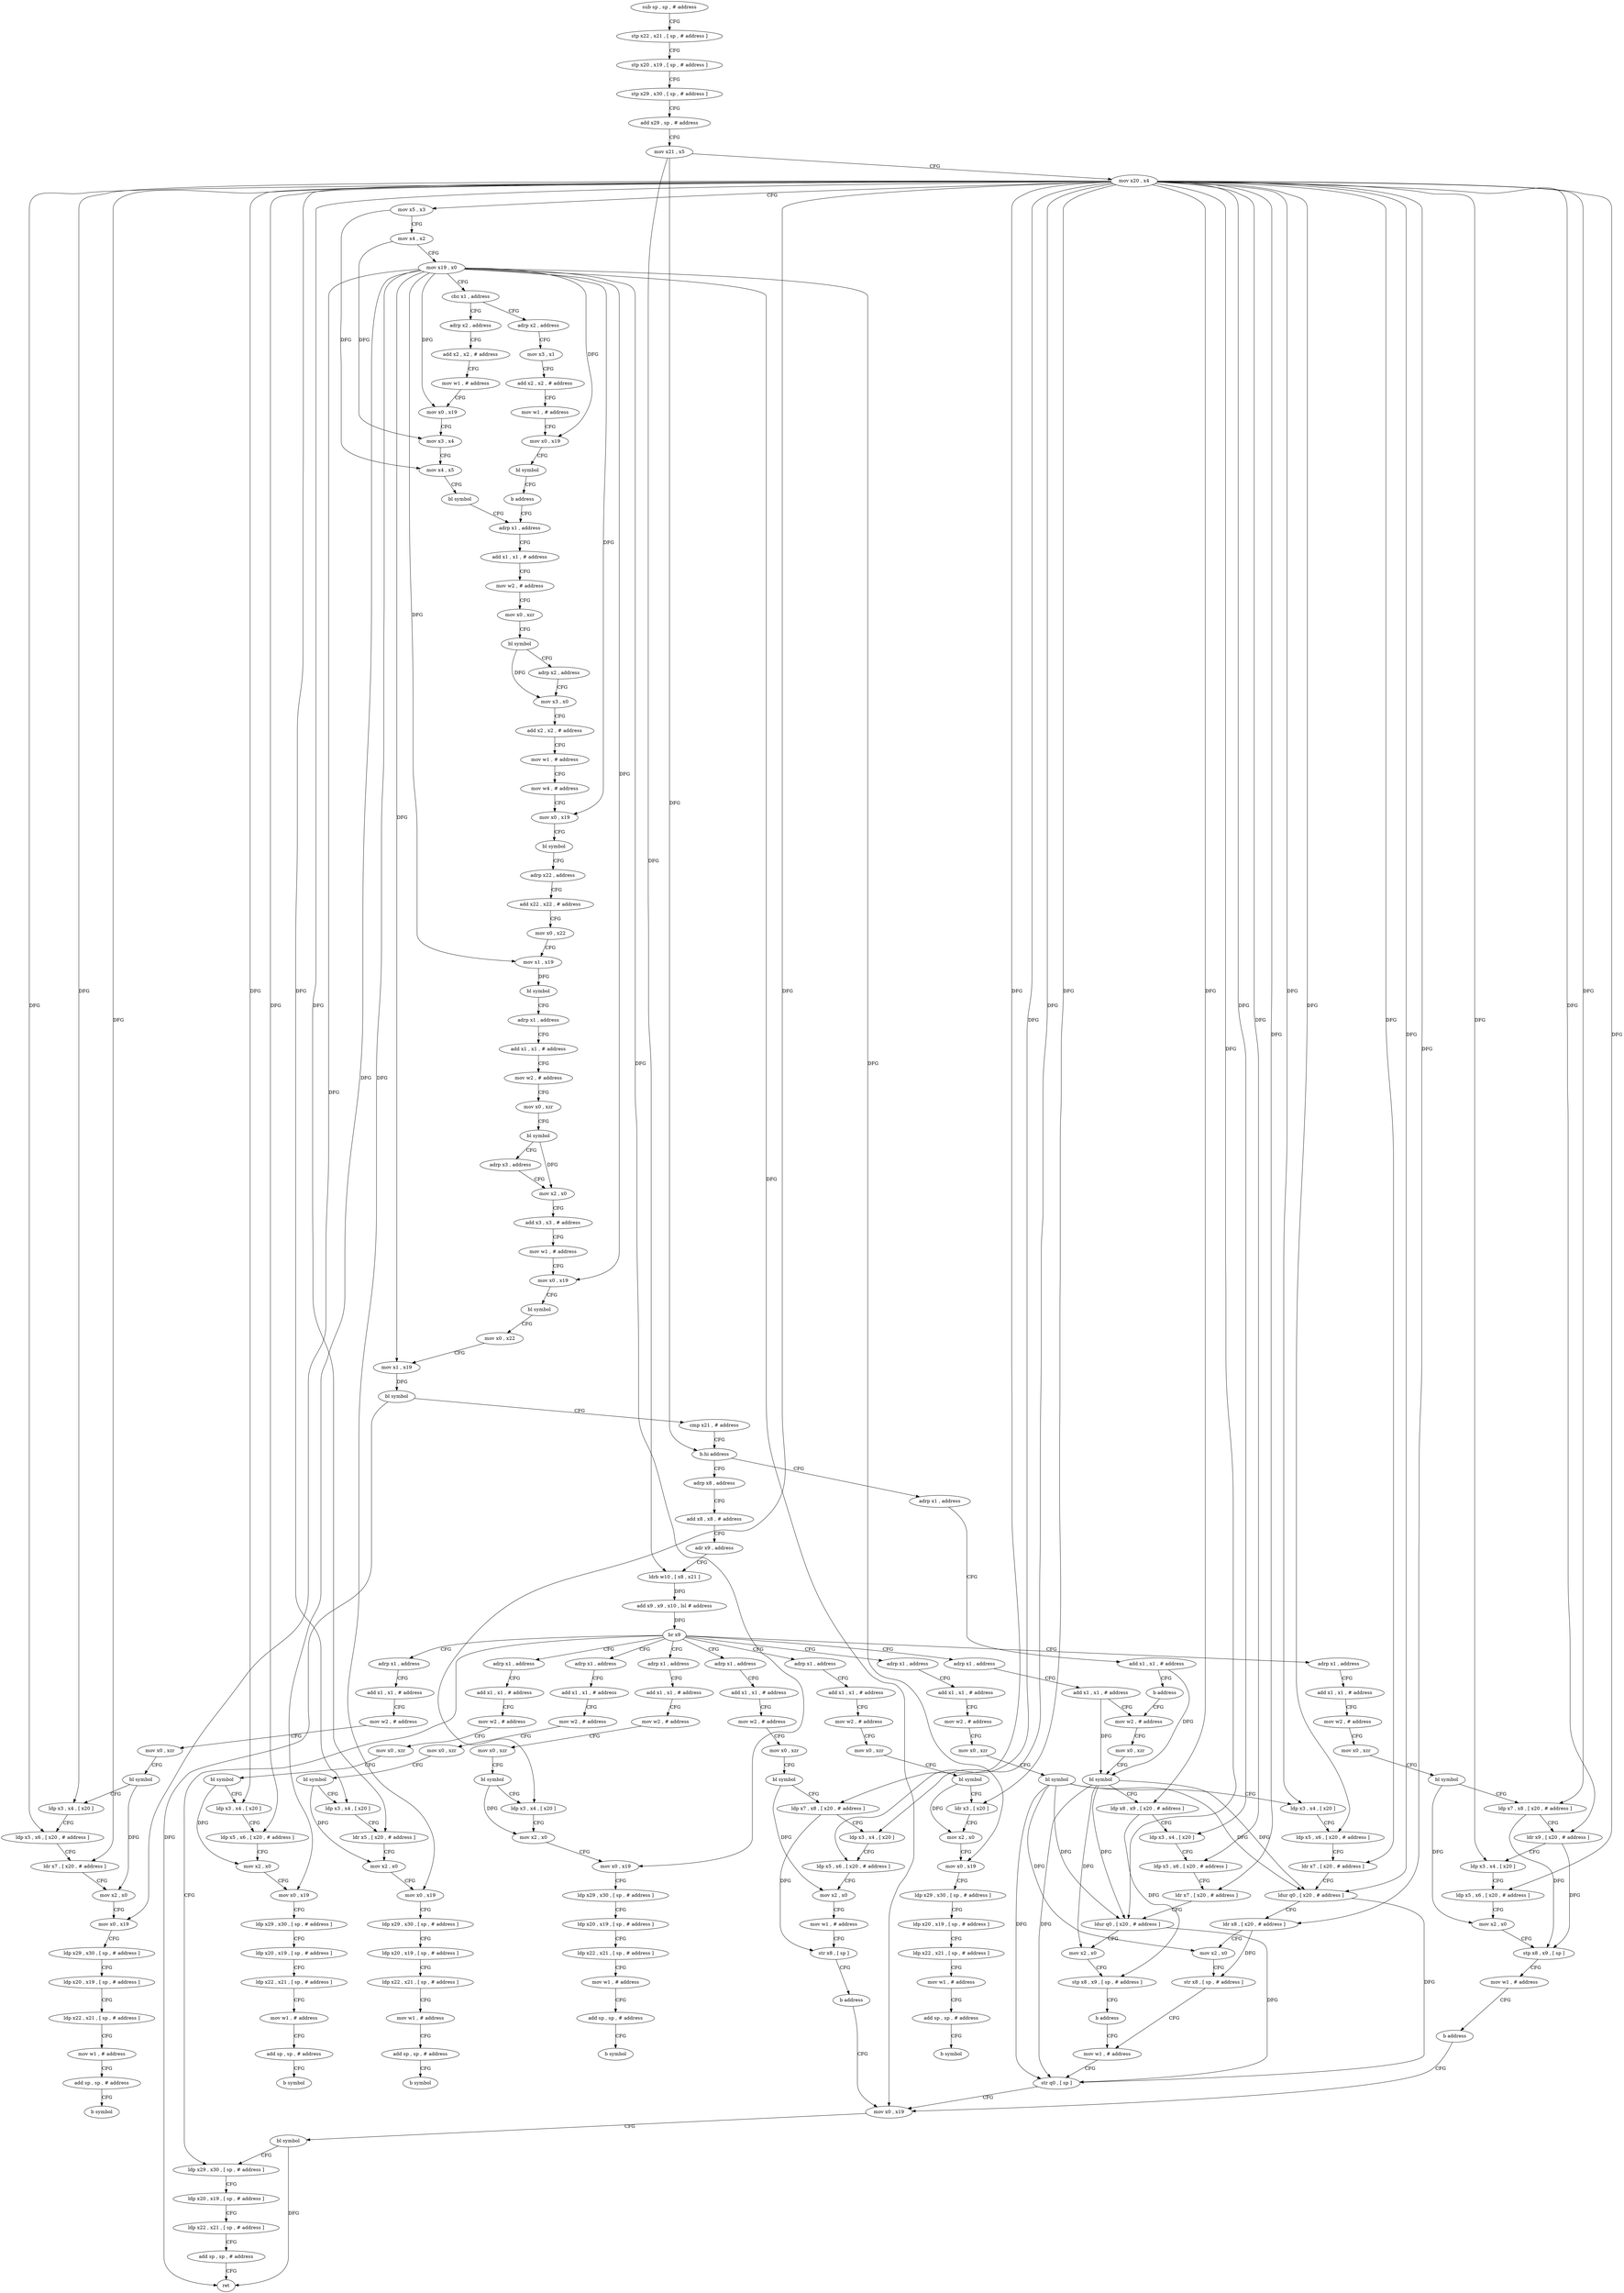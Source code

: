 digraph "func" {
"4216000" [label = "sub sp , sp , # address" ]
"4216004" [label = "stp x22 , x21 , [ sp , # address ]" ]
"4216008" [label = "stp x20 , x19 , [ sp , # address ]" ]
"4216012" [label = "stp x29 , x30 , [ sp , # address ]" ]
"4216016" [label = "add x29 , sp , # address" ]
"4216020" [label = "mov x21 , x5" ]
"4216024" [label = "mov x20 , x4" ]
"4216028" [label = "mov x5 , x3" ]
"4216032" [label = "mov x4 , x2" ]
"4216036" [label = "mov x19 , x0" ]
"4216040" [label = "cbz x1 , address" ]
"4216072" [label = "adrp x2 , address" ]
"4216044" [label = "adrp x2 , address" ]
"4216076" [label = "add x2 , x2 , # address" ]
"4216080" [label = "mov w1 , # address" ]
"4216084" [label = "mov x0 , x19" ]
"4216088" [label = "mov x3 , x4" ]
"4216092" [label = "mov x4 , x5" ]
"4216096" [label = "bl symbol" ]
"4216100" [label = "adrp x1 , address" ]
"4216048" [label = "mov x3 , x1" ]
"4216052" [label = "add x2 , x2 , # address" ]
"4216056" [label = "mov w1 , # address" ]
"4216060" [label = "mov x0 , x19" ]
"4216064" [label = "bl symbol" ]
"4216068" [label = "b address" ]
"4216312" [label = "adrp x1 , address" ]
"4216316" [label = "add x1 , x1 , # address" ]
"4216320" [label = "b address" ]
"4216672" [label = "mov w2 , # address" ]
"4216232" [label = "adrp x8 , address" ]
"4216236" [label = "add x8 , x8 , # address" ]
"4216240" [label = "adr x9 , address" ]
"4216244" [label = "ldrb w10 , [ x8 , x21 ]" ]
"4216248" [label = "add x9 , x9 , x10 , lsl # address" ]
"4216252" [label = "br x9" ]
"4216256" [label = "adrp x1 , address" ]
"4216324" [label = "adrp x1 , address" ]
"4216380" [label = "adrp x1 , address" ]
"4216440" [label = "adrp x1 , address" ]
"4216500" [label = "adrp x1 , address" ]
"4216564" [label = "adrp x1 , address" ]
"4216612" [label = "adrp x1 , address" ]
"4216664" [label = "adrp x1 , address" ]
"4216716" [label = "adrp x1 , address" ]
"4216780" [label = "ldp x29 , x30 , [ sp , # address ]" ]
"4216104" [label = "add x1 , x1 , # address" ]
"4216108" [label = "mov w2 , # address" ]
"4216112" [label = "mov x0 , xzr" ]
"4216116" [label = "bl symbol" ]
"4216120" [label = "adrp x2 , address" ]
"4216124" [label = "mov x3 , x0" ]
"4216128" [label = "add x2 , x2 , # address" ]
"4216132" [label = "mov w1 , # address" ]
"4216136" [label = "mov w4 , # address" ]
"4216140" [label = "mov x0 , x19" ]
"4216144" [label = "bl symbol" ]
"4216148" [label = "adrp x22 , address" ]
"4216152" [label = "add x22 , x22 , # address" ]
"4216156" [label = "mov x0 , x22" ]
"4216160" [label = "mov x1 , x19" ]
"4216164" [label = "bl symbol" ]
"4216168" [label = "adrp x1 , address" ]
"4216172" [label = "add x1 , x1 , # address" ]
"4216176" [label = "mov w2 , # address" ]
"4216180" [label = "mov x0 , xzr" ]
"4216184" [label = "bl symbol" ]
"4216188" [label = "adrp x3 , address" ]
"4216192" [label = "mov x2 , x0" ]
"4216196" [label = "add x3 , x3 , # address" ]
"4216200" [label = "mov w1 , # address" ]
"4216204" [label = "mov x0 , x19" ]
"4216208" [label = "bl symbol" ]
"4216212" [label = "mov x0 , x22" ]
"4216216" [label = "mov x1 , x19" ]
"4216220" [label = "bl symbol" ]
"4216224" [label = "cmp x21 , # address" ]
"4216228" [label = "b.hi address" ]
"4216676" [label = "mov x0 , xzr" ]
"4216680" [label = "bl symbol" ]
"4216684" [label = "ldp x8 , x9 , [ x20 , # address ]" ]
"4216688" [label = "ldp x3 , x4 , [ x20 ]" ]
"4216692" [label = "ldp x5 , x6 , [ x20 , # address ]" ]
"4216696" [label = "ldr x7 , [ x20 , # address ]" ]
"4216700" [label = "ldur q0 , [ x20 , # address ]" ]
"4216704" [label = "mov x2 , x0" ]
"4216708" [label = "stp x8 , x9 , [ sp , # address ]" ]
"4216712" [label = "b address" ]
"4216764" [label = "mov w1 , # address" ]
"4216260" [label = "add x1 , x1 , # address" ]
"4216264" [label = "mov w2 , # address" ]
"4216268" [label = "mov x0 , xzr" ]
"4216272" [label = "bl symbol" ]
"4216276" [label = "ldr x3 , [ x20 ]" ]
"4216280" [label = "mov x2 , x0" ]
"4216284" [label = "mov x0 , x19" ]
"4216288" [label = "ldp x29 , x30 , [ sp , # address ]" ]
"4216292" [label = "ldp x20 , x19 , [ sp , # address ]" ]
"4216296" [label = "ldp x22 , x21 , [ sp , # address ]" ]
"4216300" [label = "mov w1 , # address" ]
"4216304" [label = "add sp , sp , # address" ]
"4216308" [label = "b symbol" ]
"4216328" [label = "add x1 , x1 , # address" ]
"4216332" [label = "mov w2 , # address" ]
"4216336" [label = "mov x0 , xzr" ]
"4216340" [label = "bl symbol" ]
"4216344" [label = "ldp x3 , x4 , [ x20 ]" ]
"4216348" [label = "mov x2 , x0" ]
"4216352" [label = "mov x0 , x19" ]
"4216356" [label = "ldp x29 , x30 , [ sp , # address ]" ]
"4216360" [label = "ldp x20 , x19 , [ sp , # address ]" ]
"4216364" [label = "ldp x22 , x21 , [ sp , # address ]" ]
"4216368" [label = "mov w1 , # address" ]
"4216372" [label = "add sp , sp , # address" ]
"4216376" [label = "b symbol" ]
"4216384" [label = "add x1 , x1 , # address" ]
"4216388" [label = "mov w2 , # address" ]
"4216392" [label = "mov x0 , xzr" ]
"4216396" [label = "bl symbol" ]
"4216400" [label = "ldp x3 , x4 , [ x20 ]" ]
"4216404" [label = "ldr x5 , [ x20 , # address ]" ]
"4216408" [label = "mov x2 , x0" ]
"4216412" [label = "mov x0 , x19" ]
"4216416" [label = "ldp x29 , x30 , [ sp , # address ]" ]
"4216420" [label = "ldp x20 , x19 , [ sp , # address ]" ]
"4216424" [label = "ldp x22 , x21 , [ sp , # address ]" ]
"4216428" [label = "mov w1 , # address" ]
"4216432" [label = "add sp , sp , # address" ]
"4216436" [label = "b symbol" ]
"4216444" [label = "add x1 , x1 , # address" ]
"4216448" [label = "mov w2 , # address" ]
"4216452" [label = "mov x0 , xzr" ]
"4216456" [label = "bl symbol" ]
"4216460" [label = "ldp x3 , x4 , [ x20 ]" ]
"4216464" [label = "ldp x5 , x6 , [ x20 , # address ]" ]
"4216468" [label = "mov x2 , x0" ]
"4216472" [label = "mov x0 , x19" ]
"4216476" [label = "ldp x29 , x30 , [ sp , # address ]" ]
"4216480" [label = "ldp x20 , x19 , [ sp , # address ]" ]
"4216484" [label = "ldp x22 , x21 , [ sp , # address ]" ]
"4216488" [label = "mov w1 , # address" ]
"4216492" [label = "add sp , sp , # address" ]
"4216496" [label = "b symbol" ]
"4216504" [label = "add x1 , x1 , # address" ]
"4216508" [label = "mov w2 , # address" ]
"4216512" [label = "mov x0 , xzr" ]
"4216516" [label = "bl symbol" ]
"4216520" [label = "ldp x3 , x4 , [ x20 ]" ]
"4216524" [label = "ldp x5 , x6 , [ x20 , # address ]" ]
"4216528" [label = "ldr x7 , [ x20 , # address ]" ]
"4216532" [label = "mov x2 , x0" ]
"4216536" [label = "mov x0 , x19" ]
"4216540" [label = "ldp x29 , x30 , [ sp , # address ]" ]
"4216544" [label = "ldp x20 , x19 , [ sp , # address ]" ]
"4216548" [label = "ldp x22 , x21 , [ sp , # address ]" ]
"4216552" [label = "mov w1 , # address" ]
"4216556" [label = "add sp , sp , # address" ]
"4216560" [label = "b symbol" ]
"4216568" [label = "add x1 , x1 , # address" ]
"4216572" [label = "mov w2 , # address" ]
"4216576" [label = "mov x0 , xzr" ]
"4216580" [label = "bl symbol" ]
"4216584" [label = "ldp x7 , x8 , [ x20 , # address ]" ]
"4216588" [label = "ldp x3 , x4 , [ x20 ]" ]
"4216592" [label = "ldp x5 , x6 , [ x20 , # address ]" ]
"4216596" [label = "mov x2 , x0" ]
"4216600" [label = "mov w1 , # address" ]
"4216604" [label = "str x8 , [ sp ]" ]
"4216608" [label = "b address" ]
"4216772" [label = "mov x0 , x19" ]
"4216616" [label = "add x1 , x1 , # address" ]
"4216620" [label = "mov w2 , # address" ]
"4216624" [label = "mov x0 , xzr" ]
"4216628" [label = "bl symbol" ]
"4216632" [label = "ldp x7 , x8 , [ x20 , # address ]" ]
"4216636" [label = "ldr x9 , [ x20 , # address ]" ]
"4216640" [label = "ldp x3 , x4 , [ x20 ]" ]
"4216644" [label = "ldp x5 , x6 , [ x20 , # address ]" ]
"4216648" [label = "mov x2 , x0" ]
"4216652" [label = "stp x8 , x9 , [ sp ]" ]
"4216656" [label = "mov w1 , # address" ]
"4216660" [label = "b address" ]
"4216668" [label = "add x1 , x1 , # address" ]
"4216720" [label = "add x1 , x1 , # address" ]
"4216724" [label = "mov w2 , # address" ]
"4216728" [label = "mov x0 , xzr" ]
"4216732" [label = "bl symbol" ]
"4216736" [label = "ldp x3 , x4 , [ x20 ]" ]
"4216740" [label = "ldp x5 , x6 , [ x20 , # address ]" ]
"4216744" [label = "ldr x7 , [ x20 , # address ]" ]
"4216748" [label = "ldur q0 , [ x20 , # address ]" ]
"4216752" [label = "ldr x8 , [ x20 , # address ]" ]
"4216756" [label = "mov x2 , x0" ]
"4216760" [label = "str x8 , [ sp , # address ]" ]
"4216784" [label = "ldp x20 , x19 , [ sp , # address ]" ]
"4216788" [label = "ldp x22 , x21 , [ sp , # address ]" ]
"4216792" [label = "add sp , sp , # address" ]
"4216796" [label = "ret" ]
"4216768" [label = "str q0 , [ sp ]" ]
"4216776" [label = "bl symbol" ]
"4216000" -> "4216004" [ label = "CFG" ]
"4216004" -> "4216008" [ label = "CFG" ]
"4216008" -> "4216012" [ label = "CFG" ]
"4216012" -> "4216016" [ label = "CFG" ]
"4216016" -> "4216020" [ label = "CFG" ]
"4216020" -> "4216024" [ label = "CFG" ]
"4216020" -> "4216228" [ label = "DFG" ]
"4216020" -> "4216244" [ label = "DFG" ]
"4216024" -> "4216028" [ label = "CFG" ]
"4216024" -> "4216684" [ label = "DFG" ]
"4216024" -> "4216688" [ label = "DFG" ]
"4216024" -> "4216692" [ label = "DFG" ]
"4216024" -> "4216696" [ label = "DFG" ]
"4216024" -> "4216700" [ label = "DFG" ]
"4216024" -> "4216276" [ label = "DFG" ]
"4216024" -> "4216344" [ label = "DFG" ]
"4216024" -> "4216400" [ label = "DFG" ]
"4216024" -> "4216404" [ label = "DFG" ]
"4216024" -> "4216460" [ label = "DFG" ]
"4216024" -> "4216464" [ label = "DFG" ]
"4216024" -> "4216520" [ label = "DFG" ]
"4216024" -> "4216524" [ label = "DFG" ]
"4216024" -> "4216528" [ label = "DFG" ]
"4216024" -> "4216584" [ label = "DFG" ]
"4216024" -> "4216588" [ label = "DFG" ]
"4216024" -> "4216592" [ label = "DFG" ]
"4216024" -> "4216632" [ label = "DFG" ]
"4216024" -> "4216636" [ label = "DFG" ]
"4216024" -> "4216640" [ label = "DFG" ]
"4216024" -> "4216644" [ label = "DFG" ]
"4216024" -> "4216736" [ label = "DFG" ]
"4216024" -> "4216740" [ label = "DFG" ]
"4216024" -> "4216744" [ label = "DFG" ]
"4216024" -> "4216748" [ label = "DFG" ]
"4216024" -> "4216752" [ label = "DFG" ]
"4216028" -> "4216032" [ label = "CFG" ]
"4216028" -> "4216092" [ label = "DFG" ]
"4216032" -> "4216036" [ label = "CFG" ]
"4216032" -> "4216088" [ label = "DFG" ]
"4216036" -> "4216040" [ label = "CFG" ]
"4216036" -> "4216084" [ label = "DFG" ]
"4216036" -> "4216060" [ label = "DFG" ]
"4216036" -> "4216140" [ label = "DFG" ]
"4216036" -> "4216160" [ label = "DFG" ]
"4216036" -> "4216204" [ label = "DFG" ]
"4216036" -> "4216216" [ label = "DFG" ]
"4216036" -> "4216284" [ label = "DFG" ]
"4216036" -> "4216352" [ label = "DFG" ]
"4216036" -> "4216412" [ label = "DFG" ]
"4216036" -> "4216472" [ label = "DFG" ]
"4216036" -> "4216536" [ label = "DFG" ]
"4216036" -> "4216772" [ label = "DFG" ]
"4216040" -> "4216072" [ label = "CFG" ]
"4216040" -> "4216044" [ label = "CFG" ]
"4216072" -> "4216076" [ label = "CFG" ]
"4216044" -> "4216048" [ label = "CFG" ]
"4216076" -> "4216080" [ label = "CFG" ]
"4216080" -> "4216084" [ label = "CFG" ]
"4216084" -> "4216088" [ label = "CFG" ]
"4216088" -> "4216092" [ label = "CFG" ]
"4216092" -> "4216096" [ label = "CFG" ]
"4216096" -> "4216100" [ label = "CFG" ]
"4216100" -> "4216104" [ label = "CFG" ]
"4216048" -> "4216052" [ label = "CFG" ]
"4216052" -> "4216056" [ label = "CFG" ]
"4216056" -> "4216060" [ label = "CFG" ]
"4216060" -> "4216064" [ label = "CFG" ]
"4216064" -> "4216068" [ label = "CFG" ]
"4216068" -> "4216100" [ label = "CFG" ]
"4216312" -> "4216316" [ label = "CFG" ]
"4216316" -> "4216320" [ label = "CFG" ]
"4216316" -> "4216680" [ label = "DFG" ]
"4216320" -> "4216672" [ label = "CFG" ]
"4216672" -> "4216676" [ label = "CFG" ]
"4216232" -> "4216236" [ label = "CFG" ]
"4216236" -> "4216240" [ label = "CFG" ]
"4216240" -> "4216244" [ label = "CFG" ]
"4216244" -> "4216248" [ label = "DFG" ]
"4216248" -> "4216252" [ label = "DFG" ]
"4216252" -> "4216256" [ label = "CFG" ]
"4216252" -> "4216324" [ label = "CFG" ]
"4216252" -> "4216380" [ label = "CFG" ]
"4216252" -> "4216440" [ label = "CFG" ]
"4216252" -> "4216500" [ label = "CFG" ]
"4216252" -> "4216564" [ label = "CFG" ]
"4216252" -> "4216612" [ label = "CFG" ]
"4216252" -> "4216664" [ label = "CFG" ]
"4216252" -> "4216716" [ label = "CFG" ]
"4216252" -> "4216780" [ label = "CFG" ]
"4216256" -> "4216260" [ label = "CFG" ]
"4216324" -> "4216328" [ label = "CFG" ]
"4216380" -> "4216384" [ label = "CFG" ]
"4216440" -> "4216444" [ label = "CFG" ]
"4216500" -> "4216504" [ label = "CFG" ]
"4216564" -> "4216568" [ label = "CFG" ]
"4216612" -> "4216616" [ label = "CFG" ]
"4216664" -> "4216668" [ label = "CFG" ]
"4216716" -> "4216720" [ label = "CFG" ]
"4216780" -> "4216784" [ label = "CFG" ]
"4216104" -> "4216108" [ label = "CFG" ]
"4216108" -> "4216112" [ label = "CFG" ]
"4216112" -> "4216116" [ label = "CFG" ]
"4216116" -> "4216120" [ label = "CFG" ]
"4216116" -> "4216124" [ label = "DFG" ]
"4216120" -> "4216124" [ label = "CFG" ]
"4216124" -> "4216128" [ label = "CFG" ]
"4216128" -> "4216132" [ label = "CFG" ]
"4216132" -> "4216136" [ label = "CFG" ]
"4216136" -> "4216140" [ label = "CFG" ]
"4216140" -> "4216144" [ label = "CFG" ]
"4216144" -> "4216148" [ label = "CFG" ]
"4216148" -> "4216152" [ label = "CFG" ]
"4216152" -> "4216156" [ label = "CFG" ]
"4216156" -> "4216160" [ label = "CFG" ]
"4216160" -> "4216164" [ label = "DFG" ]
"4216164" -> "4216168" [ label = "CFG" ]
"4216168" -> "4216172" [ label = "CFG" ]
"4216172" -> "4216176" [ label = "CFG" ]
"4216176" -> "4216180" [ label = "CFG" ]
"4216180" -> "4216184" [ label = "CFG" ]
"4216184" -> "4216188" [ label = "CFG" ]
"4216184" -> "4216192" [ label = "DFG" ]
"4216188" -> "4216192" [ label = "CFG" ]
"4216192" -> "4216196" [ label = "CFG" ]
"4216196" -> "4216200" [ label = "CFG" ]
"4216200" -> "4216204" [ label = "CFG" ]
"4216204" -> "4216208" [ label = "CFG" ]
"4216208" -> "4216212" [ label = "CFG" ]
"4216212" -> "4216216" [ label = "CFG" ]
"4216216" -> "4216220" [ label = "DFG" ]
"4216220" -> "4216224" [ label = "CFG" ]
"4216220" -> "4216796" [ label = "DFG" ]
"4216224" -> "4216228" [ label = "CFG" ]
"4216228" -> "4216312" [ label = "CFG" ]
"4216228" -> "4216232" [ label = "CFG" ]
"4216676" -> "4216680" [ label = "CFG" ]
"4216680" -> "4216684" [ label = "CFG" ]
"4216680" -> "4216704" [ label = "DFG" ]
"4216680" -> "4216700" [ label = "DFG" ]
"4216680" -> "4216748" [ label = "DFG" ]
"4216680" -> "4216768" [ label = "DFG" ]
"4216684" -> "4216688" [ label = "CFG" ]
"4216684" -> "4216708" [ label = "DFG" ]
"4216688" -> "4216692" [ label = "CFG" ]
"4216692" -> "4216696" [ label = "CFG" ]
"4216696" -> "4216700" [ label = "CFG" ]
"4216700" -> "4216704" [ label = "CFG" ]
"4216700" -> "4216768" [ label = "DFG" ]
"4216704" -> "4216708" [ label = "CFG" ]
"4216708" -> "4216712" [ label = "CFG" ]
"4216712" -> "4216764" [ label = "CFG" ]
"4216764" -> "4216768" [ label = "CFG" ]
"4216260" -> "4216264" [ label = "CFG" ]
"4216264" -> "4216268" [ label = "CFG" ]
"4216268" -> "4216272" [ label = "CFG" ]
"4216272" -> "4216276" [ label = "CFG" ]
"4216272" -> "4216280" [ label = "DFG" ]
"4216276" -> "4216280" [ label = "CFG" ]
"4216280" -> "4216284" [ label = "CFG" ]
"4216284" -> "4216288" [ label = "CFG" ]
"4216288" -> "4216292" [ label = "CFG" ]
"4216292" -> "4216296" [ label = "CFG" ]
"4216296" -> "4216300" [ label = "CFG" ]
"4216300" -> "4216304" [ label = "CFG" ]
"4216304" -> "4216308" [ label = "CFG" ]
"4216328" -> "4216332" [ label = "CFG" ]
"4216332" -> "4216336" [ label = "CFG" ]
"4216336" -> "4216340" [ label = "CFG" ]
"4216340" -> "4216344" [ label = "CFG" ]
"4216340" -> "4216348" [ label = "DFG" ]
"4216344" -> "4216348" [ label = "CFG" ]
"4216348" -> "4216352" [ label = "CFG" ]
"4216352" -> "4216356" [ label = "CFG" ]
"4216356" -> "4216360" [ label = "CFG" ]
"4216360" -> "4216364" [ label = "CFG" ]
"4216364" -> "4216368" [ label = "CFG" ]
"4216368" -> "4216372" [ label = "CFG" ]
"4216372" -> "4216376" [ label = "CFG" ]
"4216384" -> "4216388" [ label = "CFG" ]
"4216388" -> "4216392" [ label = "CFG" ]
"4216392" -> "4216396" [ label = "CFG" ]
"4216396" -> "4216400" [ label = "CFG" ]
"4216396" -> "4216408" [ label = "DFG" ]
"4216400" -> "4216404" [ label = "CFG" ]
"4216404" -> "4216408" [ label = "CFG" ]
"4216408" -> "4216412" [ label = "CFG" ]
"4216412" -> "4216416" [ label = "CFG" ]
"4216416" -> "4216420" [ label = "CFG" ]
"4216420" -> "4216424" [ label = "CFG" ]
"4216424" -> "4216428" [ label = "CFG" ]
"4216428" -> "4216432" [ label = "CFG" ]
"4216432" -> "4216436" [ label = "CFG" ]
"4216444" -> "4216448" [ label = "CFG" ]
"4216448" -> "4216452" [ label = "CFG" ]
"4216452" -> "4216456" [ label = "CFG" ]
"4216456" -> "4216460" [ label = "CFG" ]
"4216456" -> "4216468" [ label = "DFG" ]
"4216460" -> "4216464" [ label = "CFG" ]
"4216464" -> "4216468" [ label = "CFG" ]
"4216468" -> "4216472" [ label = "CFG" ]
"4216472" -> "4216476" [ label = "CFG" ]
"4216476" -> "4216480" [ label = "CFG" ]
"4216480" -> "4216484" [ label = "CFG" ]
"4216484" -> "4216488" [ label = "CFG" ]
"4216488" -> "4216492" [ label = "CFG" ]
"4216492" -> "4216496" [ label = "CFG" ]
"4216504" -> "4216508" [ label = "CFG" ]
"4216508" -> "4216512" [ label = "CFG" ]
"4216512" -> "4216516" [ label = "CFG" ]
"4216516" -> "4216520" [ label = "CFG" ]
"4216516" -> "4216532" [ label = "DFG" ]
"4216520" -> "4216524" [ label = "CFG" ]
"4216524" -> "4216528" [ label = "CFG" ]
"4216528" -> "4216532" [ label = "CFG" ]
"4216532" -> "4216536" [ label = "CFG" ]
"4216536" -> "4216540" [ label = "CFG" ]
"4216540" -> "4216544" [ label = "CFG" ]
"4216544" -> "4216548" [ label = "CFG" ]
"4216548" -> "4216552" [ label = "CFG" ]
"4216552" -> "4216556" [ label = "CFG" ]
"4216556" -> "4216560" [ label = "CFG" ]
"4216568" -> "4216572" [ label = "CFG" ]
"4216572" -> "4216576" [ label = "CFG" ]
"4216576" -> "4216580" [ label = "CFG" ]
"4216580" -> "4216584" [ label = "CFG" ]
"4216580" -> "4216596" [ label = "DFG" ]
"4216584" -> "4216588" [ label = "CFG" ]
"4216584" -> "4216604" [ label = "DFG" ]
"4216588" -> "4216592" [ label = "CFG" ]
"4216592" -> "4216596" [ label = "CFG" ]
"4216596" -> "4216600" [ label = "CFG" ]
"4216600" -> "4216604" [ label = "CFG" ]
"4216604" -> "4216608" [ label = "CFG" ]
"4216608" -> "4216772" [ label = "CFG" ]
"4216772" -> "4216776" [ label = "CFG" ]
"4216616" -> "4216620" [ label = "CFG" ]
"4216620" -> "4216624" [ label = "CFG" ]
"4216624" -> "4216628" [ label = "CFG" ]
"4216628" -> "4216632" [ label = "CFG" ]
"4216628" -> "4216648" [ label = "DFG" ]
"4216632" -> "4216636" [ label = "CFG" ]
"4216632" -> "4216652" [ label = "DFG" ]
"4216636" -> "4216640" [ label = "CFG" ]
"4216636" -> "4216652" [ label = "DFG" ]
"4216640" -> "4216644" [ label = "CFG" ]
"4216644" -> "4216648" [ label = "CFG" ]
"4216648" -> "4216652" [ label = "CFG" ]
"4216652" -> "4216656" [ label = "CFG" ]
"4216656" -> "4216660" [ label = "CFG" ]
"4216660" -> "4216772" [ label = "CFG" ]
"4216668" -> "4216672" [ label = "CFG" ]
"4216668" -> "4216680" [ label = "DFG" ]
"4216720" -> "4216724" [ label = "CFG" ]
"4216724" -> "4216728" [ label = "CFG" ]
"4216728" -> "4216732" [ label = "CFG" ]
"4216732" -> "4216736" [ label = "CFG" ]
"4216732" -> "4216756" [ label = "DFG" ]
"4216732" -> "4216700" [ label = "DFG" ]
"4216732" -> "4216748" [ label = "DFG" ]
"4216732" -> "4216768" [ label = "DFG" ]
"4216736" -> "4216740" [ label = "CFG" ]
"4216740" -> "4216744" [ label = "CFG" ]
"4216744" -> "4216748" [ label = "CFG" ]
"4216748" -> "4216752" [ label = "CFG" ]
"4216748" -> "4216768" [ label = "DFG" ]
"4216752" -> "4216756" [ label = "CFG" ]
"4216752" -> "4216760" [ label = "DFG" ]
"4216756" -> "4216760" [ label = "CFG" ]
"4216760" -> "4216764" [ label = "CFG" ]
"4216784" -> "4216788" [ label = "CFG" ]
"4216788" -> "4216792" [ label = "CFG" ]
"4216792" -> "4216796" [ label = "CFG" ]
"4216768" -> "4216772" [ label = "CFG" ]
"4216776" -> "4216780" [ label = "CFG" ]
"4216776" -> "4216796" [ label = "DFG" ]
}
